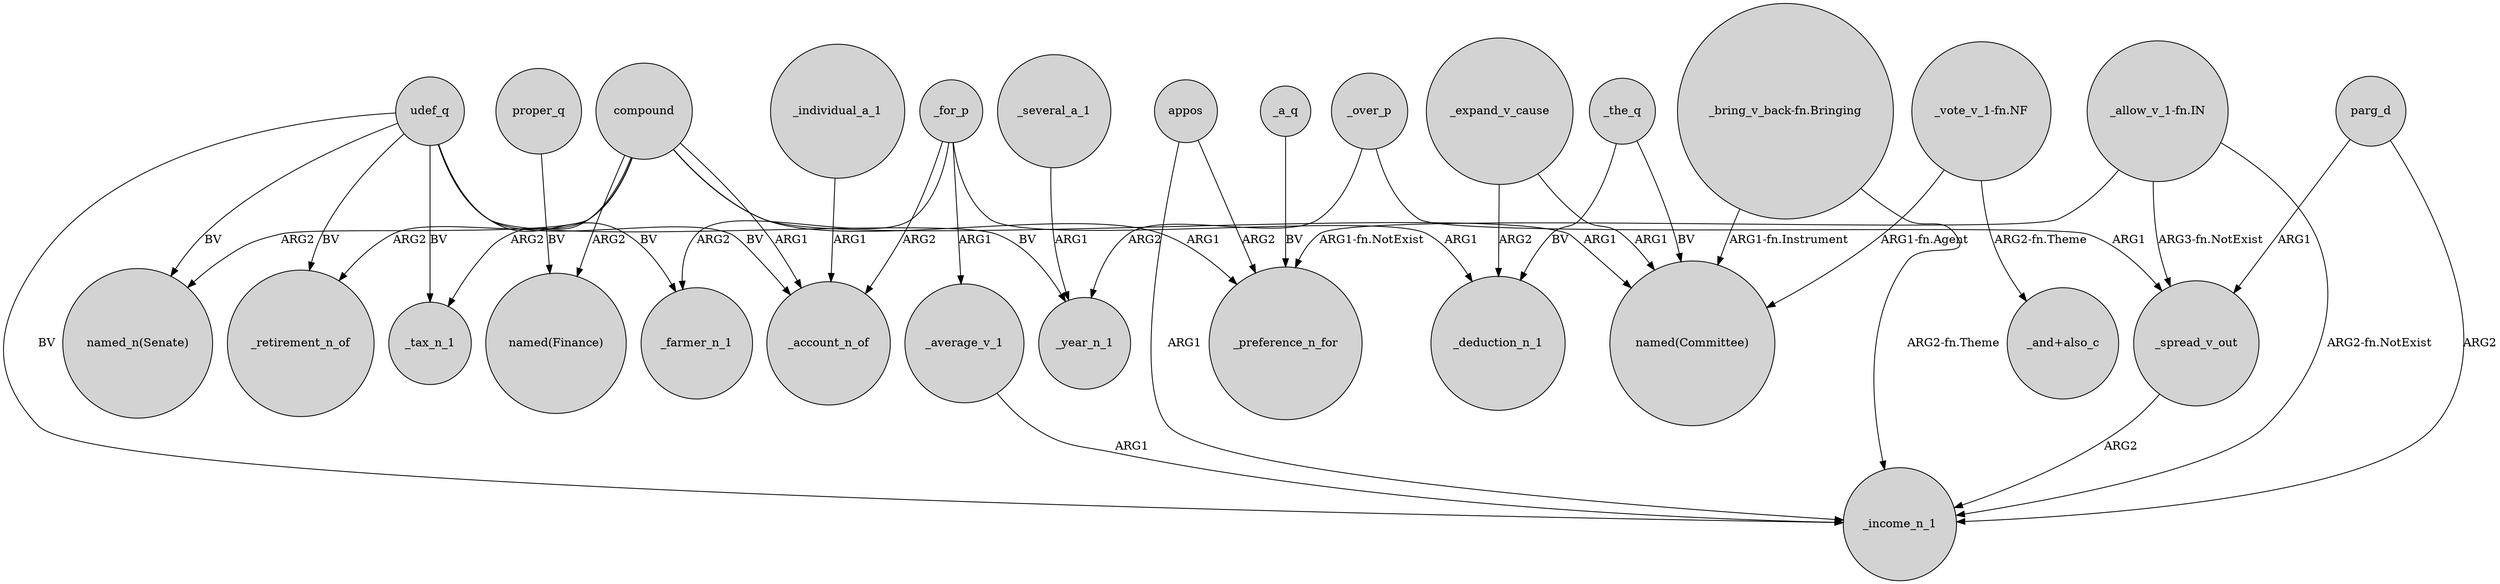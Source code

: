 digraph {
	node [shape=circle style=filled]
	_spread_v_out -> _income_n_1 [label=ARG2]
	_expand_v_cause -> "named(Committee)" [label=ARG1]
	_expand_v_cause -> _deduction_n_1 [label=ARG2]
	compound -> "named(Finance)" [label=ARG2]
	appos -> _income_n_1 [label=ARG1]
	_for_p -> _account_n_of [label=ARG2]
	"_allow_v_1-fn.IN" -> _preference_n_for [label="ARG1-fn.NotExist"]
	"_allow_v_1-fn.IN" -> _income_n_1 [label="ARG2-fn.NotExist"]
	compound -> _account_n_of [label=ARG1]
	_individual_a_1 -> _account_n_of [label=ARG1]
	_for_p -> _deduction_n_1 [label=ARG1]
	_average_v_1 -> _income_n_1 [label=ARG1]
	parg_d -> _spread_v_out [label=ARG1]
	udef_q -> _retirement_n_of [label=BV]
	parg_d -> _income_n_1 [label=ARG2]
	udef_q -> _tax_n_1 [label=BV]
	_the_q -> _deduction_n_1 [label=BV]
	_for_p -> _farmer_n_1 [label=ARG2]
	appos -> _preference_n_for [label=ARG2]
	"_vote_v_1-fn.NF" -> "_and+also_c" [label="ARG2-fn.Theme"]
	compound -> "named_n(Senate)" [label=ARG2]
	proper_q -> "named(Finance)" [label=BV]
	compound -> _retirement_n_of [label=ARG2]
	udef_q -> _account_n_of [label=BV]
	_a_q -> _preference_n_for [label=BV]
	"_vote_v_1-fn.NF" -> "named(Committee)" [label="ARG1-fn.Agent"]
	"_bring_v_back-fn.Bringing" -> _income_n_1 [label="ARG2-fn.Theme"]
	compound -> "named(Committee)" [label=ARG1]
	udef_q -> "named_n(Senate)" [label=BV]
	"_allow_v_1-fn.IN" -> _spread_v_out [label="ARG3-fn.NotExist"]
	udef_q -> _farmer_n_1 [label=BV]
	_over_p -> _year_n_1 [label=ARG2]
	udef_q -> _year_n_1 [label=BV]
	_the_q -> "named(Committee)" [label=BV]
	_for_p -> _average_v_1 [label=ARG1]
	compound -> _tax_n_1 [label=ARG2]
	_over_p -> _spread_v_out [label=ARG1]
	_several_a_1 -> _year_n_1 [label=ARG1]
	udef_q -> _income_n_1 [label=BV]
	"_bring_v_back-fn.Bringing" -> "named(Committee)" [label="ARG1-fn.Instrument"]
	compound -> _preference_n_for [label=ARG1]
}
